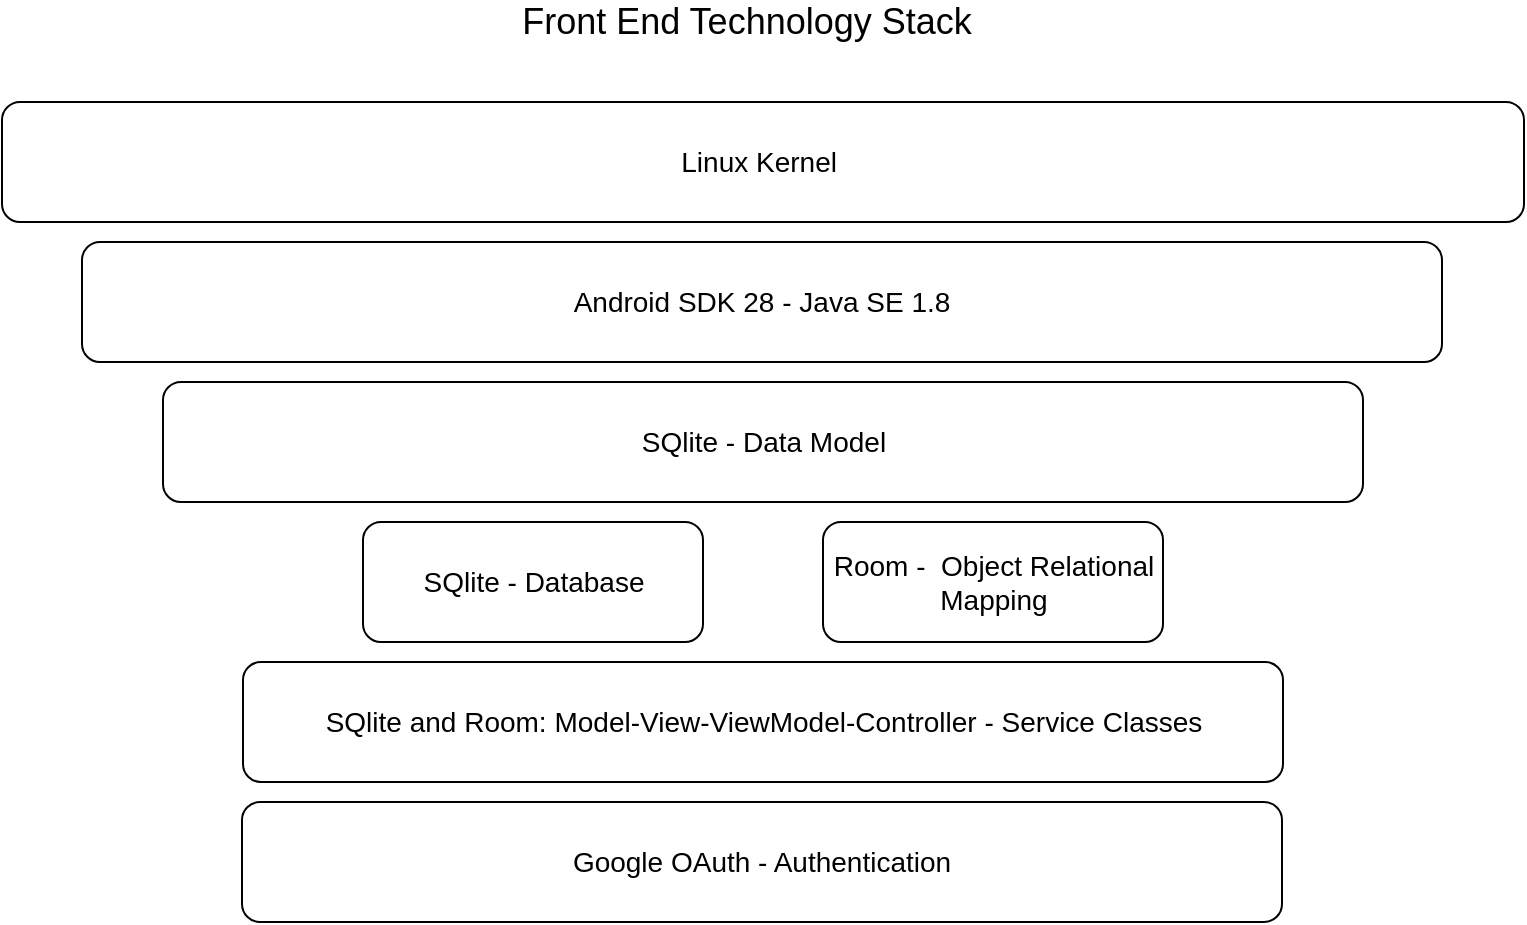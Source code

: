 <mxfile version="14.6.6" type="device"><diagram id="uGOp7Ut8VV64BapueFJp" name="Page-1"><mxGraphModel dx="2302" dy="1098" grid="1" gridSize="10" guides="1" tooltips="1" connect="1" arrows="1" fold="1" page="1" pageScale="1" pageWidth="850" pageHeight="1100" math="0" shadow="0"><root><mxCell id="0"/><mxCell id="1" parent="0"/><mxCell id="O5u9YTJhIepr6-XK7XIj-1" value="&lt;font style=&quot;font-size: 18px&quot;&gt;Front End Technology Stack&amp;nbsp;&lt;/font&gt;" style="text;html=1;strokeColor=none;fillColor=none;align=center;verticalAlign=middle;whiteSpace=wrap;rounded=0;" vertex="1" parent="1"><mxGeometry x="252.5" y="130" width="334" height="20" as="geometry"/></mxCell><mxCell id="O5u9YTJhIepr6-XK7XIj-2" value="&lt;span style=&quot;font-size: 14px&quot;&gt;Linux Kernel&amp;nbsp;&lt;/span&gt;" style="rounded=1;whiteSpace=wrap;html=1;" vertex="1" parent="1"><mxGeometry x="45" y="180" width="761" height="60" as="geometry"/></mxCell><mxCell id="O5u9YTJhIepr6-XK7XIj-3" value="&lt;span style=&quot;font-size: 14px&quot;&gt;Android SDK 28 - Java SE 1.8&lt;/span&gt;" style="rounded=1;whiteSpace=wrap;html=1;" vertex="1" parent="1"><mxGeometry x="85" y="250" width="680" height="60" as="geometry"/></mxCell><mxCell id="O5u9YTJhIepr6-XK7XIj-4" value="&lt;span style=&quot;font-size: 14px&quot;&gt;SQlite - Data Model&lt;/span&gt;" style="rounded=1;whiteSpace=wrap;html=1;" vertex="1" parent="1"><mxGeometry x="125.5" y="320" width="600" height="60" as="geometry"/></mxCell><mxCell id="O5u9YTJhIepr6-XK7XIj-5" value="&lt;span style=&quot;font-size: 14px&quot;&gt;SQlite - Database&lt;/span&gt;" style="rounded=1;whiteSpace=wrap;html=1;" vertex="1" parent="1"><mxGeometry x="225.5" y="390" width="170" height="60" as="geometry"/></mxCell><mxCell id="O5u9YTJhIepr6-XK7XIj-6" value="&lt;span style=&quot;font-size: 14px&quot;&gt;Room -&amp;nbsp; Object Relational Mapping&lt;/span&gt;" style="rounded=1;whiteSpace=wrap;html=1;" vertex="1" parent="1"><mxGeometry x="455.5" y="390" width="170" height="60" as="geometry"/></mxCell><mxCell id="O5u9YTJhIepr6-XK7XIj-7" value="&lt;span style=&quot;font-size: 14px&quot;&gt;SQlite and Room: Model-View-ViewModel-Controller - Service Classes&lt;/span&gt;" style="rounded=1;whiteSpace=wrap;html=1;" vertex="1" parent="1"><mxGeometry x="165.5" y="460" width="520" height="60" as="geometry"/></mxCell><mxCell id="O5u9YTJhIepr6-XK7XIj-8" value="&lt;span style=&quot;font-size: 14px&quot;&gt;Google OAuth - Authentication&lt;/span&gt;" style="rounded=1;whiteSpace=wrap;html=1;" vertex="1" parent="1"><mxGeometry x="165" y="530" width="520" height="60" as="geometry"/></mxCell></root></mxGraphModel></diagram></mxfile>